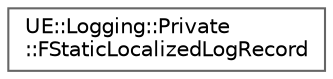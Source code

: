 digraph "Graphical Class Hierarchy"
{
 // INTERACTIVE_SVG=YES
 // LATEX_PDF_SIZE
  bgcolor="transparent";
  edge [fontname=Helvetica,fontsize=10,labelfontname=Helvetica,labelfontsize=10];
  node [fontname=Helvetica,fontsize=10,shape=box,height=0.2,width=0.4];
  rankdir="LR";
  Node0 [id="Node000000",label="UE::Logging::Private\l::FStaticLocalizedLogRecord",height=0.2,width=0.4,color="grey40", fillcolor="white", style="filled",URL="$d5/dbd/structUE_1_1Logging_1_1Private_1_1FStaticLocalizedLogRecord.html",tooltip="Data about a static localized log that is constant for every occurrence."];
}

